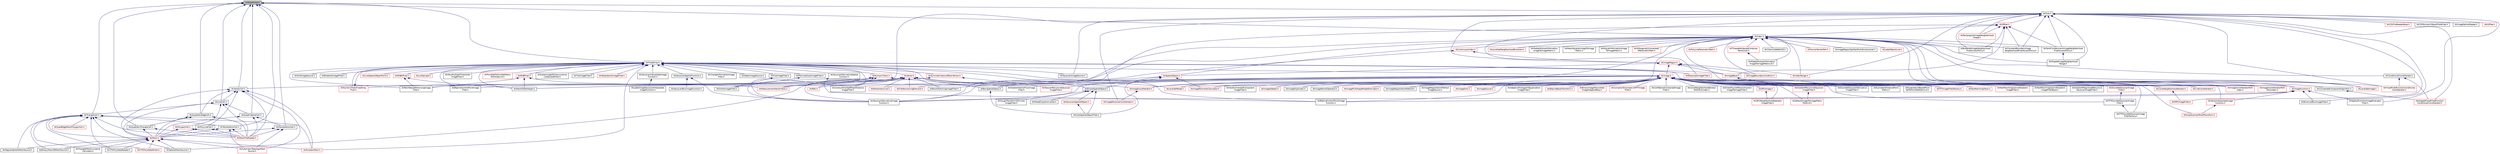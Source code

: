 digraph "itkMakeFilled.h"
{
 // LATEX_PDF_SIZE
  edge [fontname="Helvetica",fontsize="10",labelfontname="Helvetica",labelfontsize="10"];
  node [fontname="Helvetica",fontsize="10",shape=record];
  Node1 [label="itkMakeFilled.h",height=0.2,width=0.4,color="black", fillcolor="grey75", style="filled", fontcolor="black",tooltip=" "];
  Node1 -> Node2 [dir="back",color="midnightblue",fontsize="10",style="solid",fontname="Helvetica"];
  Node2 [label="itkFixedArray.h",height=0.2,width=0.4,color="black", fillcolor="white", style="filled",URL="$itkFixedArray_8h.html",tooltip=" "];
  Node2 -> Node3 [dir="back",color="midnightblue",fontsize="10",style="solid",fontname="Helvetica"];
  Node3 [label="itkBSplineControlPointImage\lFilter.h",height=0.2,width=0.4,color="black", fillcolor="white", style="filled",URL="$itkBSplineControlPointImageFilter_8h.html",tooltip=" "];
  Node2 -> Node4 [dir="back",color="midnightblue",fontsize="10",style="solid",fontname="Helvetica"];
  Node4 [label="itkBSplineControlPointImage\lFunction.h",height=0.2,width=0.4,color="black", fillcolor="white", style="filled",URL="$itkBSplineControlPointImageFunction_8h.html",tooltip=" "];
  Node2 -> Node5 [dir="back",color="midnightblue",fontsize="10",style="solid",fontname="Helvetica"];
  Node5 [label="itkBilateralImageFilter.h",height=0.2,width=0.4,color="black", fillcolor="white", style="filled",URL="$itkBilateralImageFilter_8h.html",tooltip=" "];
  Node2 -> Node6 [dir="back",color="midnightblue",fontsize="10",style="solid",fontname="Helvetica"];
  Node6 [label="itkBoxSpatialObject.h",height=0.2,width=0.4,color="black", fillcolor="white", style="filled",URL="$itkBoxSpatialObject_8h.html",tooltip=" "];
  Node6 -> Node7 [dir="back",color="midnightblue",fontsize="10",style="solid",fontname="Helvetica"];
  Node7 [label="itkCastSpatialObjectFilter.h",height=0.2,width=0.4,color="black", fillcolor="white", style="filled",URL="$itkCastSpatialObjectFilter_8h.html",tooltip=" "];
  Node2 -> Node8 [dir="back",color="midnightblue",fontsize="10",style="solid",fontname="Helvetica"];
  Node8 [label="itkChangeInformationImage\lFilter.h",height=0.2,width=0.4,color="black", fillcolor="white", style="filled",URL="$itkChangeInformationImageFilter_8h.html",tooltip=" "];
  Node2 -> Node9 [dir="back",color="midnightblue",fontsize="10",style="solid",fontname="Helvetica"];
  Node9 [label="itkEllipseSpatialObject.h",height=0.2,width=0.4,color="black", fillcolor="white", style="filled",URL="$itkEllipseSpatialObject_8h.html",tooltip=" "];
  Node9 -> Node7 [dir="back",color="midnightblue",fontsize="10",style="solid",fontname="Helvetica"];
  Node9 -> Node10 [dir="back",color="midnightblue",fontsize="10",style="solid",fontname="Helvetica"];
  Node10 [label="itkGaussianSpatialObject.h",height=0.2,width=0.4,color="red", fillcolor="white", style="filled",URL="$itkGaussianSpatialObject_8h.html",tooltip=" "];
  Node10 -> Node7 [dir="back",color="midnightblue",fontsize="10",style="solid",fontname="Helvetica"];
  Node9 -> Node12 [dir="back",color="midnightblue",fontsize="10",style="solid",fontname="Helvetica"];
  Node12 [label="itkHoughTransform2DCircles\lImageFilter.h",height=0.2,width=0.4,color="black", fillcolor="white", style="filled",URL="$itkHoughTransform2DCirclesImageFilter_8h.html",tooltip=" "];
  Node9 -> Node13 [dir="back",color="midnightblue",fontsize="10",style="solid",fontname="Helvetica"];
  Node13 [label="itkMetaEllipseConverter.h",height=0.2,width=0.4,color="black", fillcolor="white", style="filled",URL="$itkMetaEllipseConverter_8h.html",tooltip=" "];
  Node2 -> Node14 [dir="back",color="midnightblue",fontsize="10",style="solid",fontname="Helvetica"];
  Node14 [label="itkFlipImageFilter.h",height=0.2,width=0.4,color="black", fillcolor="white", style="filled",URL="$itkFlipImageFilter_8h.html",tooltip=" "];
  Node14 -> Node15 [dir="back",color="midnightblue",fontsize="10",style="solid",fontname="Helvetica"];
  Node15 [label="itkOrientImageFilter.h",height=0.2,width=0.4,color="black", fillcolor="white", style="filled",URL="$itkOrientImageFilter_8h.html",tooltip=" "];
  Node2 -> Node16 [dir="back",color="midnightblue",fontsize="10",style="solid",fontname="Helvetica"];
  Node16 [label="itkGaborImageSource.h",height=0.2,width=0.4,color="black", fillcolor="white", style="filled",URL="$itkGaborImageSource_8h.html",tooltip=" "];
  Node2 -> Node17 [dir="back",color="midnightblue",fontsize="10",style="solid",fontname="Helvetica"];
  Node17 [label="itkGaussianDerivativeImage\lFunction.h",height=0.2,width=0.4,color="black", fillcolor="white", style="filled",URL="$itkGaussianDerivativeImageFunction_8h.html",tooltip=" "];
  Node2 -> Node18 [dir="back",color="midnightblue",fontsize="10",style="solid",fontname="Helvetica"];
  Node18 [label="itkGaussianDerivativeSpatial\lFunction.h",height=0.2,width=0.4,color="black", fillcolor="white", style="filled",URL="$itkGaussianDerivativeSpatialFunction_8h.html",tooltip=" "];
  Node18 -> Node17 [dir="back",color="midnightblue",fontsize="10",style="solid",fontname="Helvetica"];
  Node2 -> Node19 [dir="back",color="midnightblue",fontsize="10",style="solid",fontname="Helvetica"];
  Node19 [label="itkGaussianImageSource.h",height=0.2,width=0.4,color="black", fillcolor="white", style="filled",URL="$itkGaussianImageSource_8h.html",tooltip=" "];
  Node2 -> Node20 [dir="back",color="midnightblue",fontsize="10",style="solid",fontname="Helvetica"];
  Node20 [label="itkGaussianInterpolateImage\lFunction.h",height=0.2,width=0.4,color="black", fillcolor="white", style="filled",URL="$itkGaussianInterpolateImageFunction_8h.html",tooltip=" "];
  Node20 -> Node21 [dir="back",color="midnightblue",fontsize="10",style="solid",fontname="Helvetica"];
  Node21 [label="itkLabelImageGaussianInterpolate\lImageFunction.h",height=0.2,width=0.4,color="black", fillcolor="white", style="filled",URL="$itkLabelImageGaussianInterpolateImageFunction_8h.html",tooltip=" "];
  Node2 -> Node22 [dir="back",color="midnightblue",fontsize="10",style="solid",fontname="Helvetica"];
  Node22 [label="itkGaussianSpatialFunction.h",height=0.2,width=0.4,color="black", fillcolor="white", style="filled",URL="$itkGaussianSpatialFunction_8h.html",tooltip=" "];
  Node22 -> Node23 [dir="back",color="midnightblue",fontsize="10",style="solid",fontname="Helvetica"];
  Node23 [label="itkGaussianBlurImageFunction.h",height=0.2,width=0.4,color="black", fillcolor="white", style="filled",URL="$itkGaussianBlurImageFunction_8h.html",tooltip=" "];
  Node22 -> Node17 [dir="back",color="midnightblue",fontsize="10",style="solid",fontname="Helvetica"];
  Node2 -> Node24 [dir="back",color="midnightblue",fontsize="10",style="solid",fontname="Helvetica"];
  Node24 [label="itkGridImageSource.h",height=0.2,width=0.4,color="black", fillcolor="white", style="filled",URL="$itkGridImageSource_8h.html",tooltip=" "];
  Node2 -> Node25 [dir="back",color="midnightblue",fontsize="10",style="solid",fontname="Helvetica"];
  Node25 [label="itkImage.h",height=0.2,width=0.4,color="red", fillcolor="white", style="filled",URL="$itkImage_8h.html",tooltip=" "];
  Node25 -> Node26 [dir="back",color="midnightblue",fontsize="10",style="solid",fontname="Helvetica"];
  Node26 [label="itkAdaptiveHistogramEqualization\lImageFilter.h",height=0.2,width=0.4,color="black", fillcolor="white", style="filled",URL="$itkAdaptiveHistogramEqualizationImageFilter_8h.html",tooltip=" "];
  Node25 -> Node27 [dir="back",color="midnightblue",fontsize="10",style="solid",fontname="Helvetica"];
  Node27 [label="itkBSplineBaseTransform.h",height=0.2,width=0.4,color="red", fillcolor="white", style="filled",URL="$itkBSplineBaseTransform_8h.html",tooltip=" "];
  Node25 -> Node4 [dir="back",color="midnightblue",fontsize="10",style="solid",fontname="Helvetica"];
  Node25 -> Node50 [dir="back",color="midnightblue",fontsize="10",style="solid",fontname="Helvetica"];
  Node50 [label="itkBinaryImageToLevelSet\lImageAdaptorBase.h",height=0.2,width=0.4,color="red", fillcolor="white", style="filled",URL="$itkBinaryImageToLevelSetImageAdaptorBase_8h.html",tooltip=" "];
  Node25 -> Node52 [dir="back",color="midnightblue",fontsize="10",style="solid",fontname="Helvetica"];
  Node52 [label="itkBlockMatchingImageFilter.h",height=0.2,width=0.4,color="black", fillcolor="white", style="filled",URL="$itkBlockMatchingImageFilter_8h.html",tooltip=" "];
  Node25 -> Node53 [dir="back",color="midnightblue",fontsize="10",style="solid",fontname="Helvetica"];
  Node53 [label="itkComplexToComplex1DFFTImage\lFilter.h",height=0.2,width=0.4,color="red", fillcolor="white", style="filled",URL="$itkComplexToComplex1DFFTImageFilter_8h.html",tooltip=" "];
  Node25 -> Node56 [dir="back",color="midnightblue",fontsize="10",style="solid",fontname="Helvetica"];
  Node56 [label="itkConfidenceConnectedImage\lFilter.h",height=0.2,width=0.4,color="black", fillcolor="white", style="filled",URL="$itkConfidenceConnectedImageFilter_8h.html",tooltip=" "];
  Node25 -> Node57 [dir="back",color="midnightblue",fontsize="10",style="solid",fontname="Helvetica"];
  Node57 [label="itkConnectedComponentAlgorithm.h",height=0.2,width=0.4,color="black", fillcolor="white", style="filled",URL="$itkConnectedComponentAlgorithm_8h.html",tooltip=" "];
  Node57 -> Node58 [dir="back",color="midnightblue",fontsize="10",style="solid",fontname="Helvetica"];
  Node58 [label="itkShapedFloodFilledFunction\lConditionalConstIterator.h",height=0.2,width=0.4,color="red", fillcolor="white", style="filled",URL="$itkShapedFloodFilledFunctionConditionalConstIterator_8h.html",tooltip=" "];
  Node25 -> Node61 [dir="back",color="midnightblue",fontsize="10",style="solid",fontname="Helvetica"];
  Node61 [label="itkConstNeighborhoodIterator.h",height=0.2,width=0.4,color="red", fillcolor="white", style="filled",URL="$itkConstNeighborhoodIterator_8h.html",tooltip=" "];
  Node61 -> Node172 [dir="back",color="midnightblue",fontsize="10",style="solid",fontname="Helvetica"];
  Node172 [label="itkMRFImageFilter.h",height=0.2,width=0.4,color="red", fillcolor="white", style="filled",URL="$itkMRFImageFilter_8h.html",tooltip=" "];
  Node25 -> Node239 [dir="back",color="midnightblue",fontsize="10",style="solid",fontname="Helvetica"];
  Node239 [label="itkConstNeighborhoodIterator\lWithOnlyIndex.h",height=0.2,width=0.4,color="black", fillcolor="white", style="filled",URL="$itkConstNeighborhoodIteratorWithOnlyIndex_8h.html",tooltip=" "];
  Node25 -> Node240 [dir="back",color="midnightblue",fontsize="10",style="solid",fontname="Helvetica"];
  Node240 [label="itkContourDirectedMeanDistance\lImageFilter.h",height=0.2,width=0.4,color="black", fillcolor="white", style="filled",URL="$itkContourDirectedMeanDistanceImageFilter_8h.html",tooltip=" "];
  Node25 -> Node241 [dir="back",color="midnightblue",fontsize="10",style="solid",fontname="Helvetica"];
  Node241 [label="itkDefaultImageToImageMetric\lTraitsv4.h",height=0.2,width=0.4,color="red", fillcolor="white", style="filled",URL="$itkDefaultImageToImageMetricTraitsv4_8h.html",tooltip=" "];
  Node25 -> Node253 [dir="back",color="midnightblue",fontsize="10",style="solid",fontname="Helvetica"];
  Node253 [label="itkDirectFourierReconstruction\lImageToImageFilter.h",height=0.2,width=0.4,color="black", fillcolor="white", style="filled",URL="$itkDirectFourierReconstructionImageToImageFilter_8h.html",tooltip=" "];
  Node25 -> Node254 [dir="back",color="midnightblue",fontsize="10",style="solid",fontname="Helvetica"];
  Node254 [label="itkDiscreteGaussianDerivative\lImageFilter.h",height=0.2,width=0.4,color="black", fillcolor="white", style="filled",URL="$itkDiscreteGaussianDerivativeImageFilter_8h.html",tooltip=" "];
  Node25 -> Node255 [dir="back",color="midnightblue",fontsize="10",style="solid",fontname="Helvetica"];
  Node255 [label="itkDiscreteGaussianImage\lFilter.h",height=0.2,width=0.4,color="red", fillcolor="white", style="filled",URL="$itkDiscreteGaussianImageFilter_8h.html",tooltip=" "];
  Node255 -> Node256 [dir="back",color="midnightblue",fontsize="10",style="solid",fontname="Helvetica"];
  Node256 [label="itkFFTDiscreteGaussianImage\lFilter.h",height=0.2,width=0.4,color="black", fillcolor="white", style="filled",URL="$itkFFTDiscreteGaussianImageFilter_8h.html",tooltip=" "];
  Node256 -> Node257 [dir="back",color="midnightblue",fontsize="10",style="solid",fontname="Helvetica"];
  Node257 [label="itkFFTDiscreteGaussianImage\lFilterFactory.h",height=0.2,width=0.4,color="black", fillcolor="white", style="filled",URL="$itkFFTDiscreteGaussianImageFilterFactory_8h.html",tooltip=" "];
  Node25 -> Node259 [dir="back",color="midnightblue",fontsize="10",style="solid",fontname="Helvetica"];
  Node259 [label="itkDisplacementFieldTransform.h",height=0.2,width=0.4,color="red", fillcolor="white", style="filled",URL="$itkDisplacementFieldTransform_8h.html",tooltip=" "];
  Node25 -> Node277 [dir="back",color="midnightblue",fontsize="10",style="solid",fontname="Helvetica"];
  Node277 [label="itkEuclideanDistancePoint\lMetric.h",height=0.2,width=0.4,color="black", fillcolor="white", style="filled",URL="$itkEuclideanDistancePointMetric_8h.html",tooltip=" "];
  Node25 -> Node270 [dir="back",color="midnightblue",fontsize="10",style="solid",fontname="Helvetica"];
  Node270 [label="itkExpectationBasedPoint\lSetToPointSetMetricv4.h",height=0.2,width=0.4,color="black", fillcolor="white", style="filled",URL="$itkExpectationBasedPointSetToPointSetMetricv4_8h.html",tooltip=" "];
  Node25 -> Node256 [dir="back",color="midnightblue",fontsize="10",style="solid",fontname="Helvetica"];
  Node25 -> Node257 [dir="back",color="midnightblue",fontsize="10",style="solid",fontname="Helvetica"];
  Node25 -> Node278 [dir="back",color="midnightblue",fontsize="10",style="solid",fontname="Helvetica"];
  Node278 [label="itkFFTImageFilterFactory.h",height=0.2,width=0.4,color="red", fillcolor="white", style="filled",URL="$itkFFTImageFilterFactory_8h.html",tooltip=" "];
  Node25 -> Node293 [dir="back",color="midnightblue",fontsize="10",style="solid",fontname="Helvetica"];
  Node293 [label="itkFastMarchingTraits.h",height=0.2,width=0.4,color="red", fillcolor="white", style="filled",URL="$itkFastMarchingTraits_8h.html",tooltip=" "];
  Node25 -> Node301 [dir="back",color="midnightblue",fontsize="10",style="solid",fontname="Helvetica"];
  Node301 [label="itkFastMarchingUpwindGradient\lImageFilter.h",height=0.2,width=0.4,color="red", fillcolor="white", style="filled",URL="$itkFastMarchingUpwindGradientImageFilter_8h.html",tooltip=" "];
  Node25 -> Node214 [dir="back",color="midnightblue",fontsize="10",style="solid",fontname="Helvetica"];
  Node214 [label="itkFastMarchingUpwindGradient\lImageFilterBase.h",height=0.2,width=0.4,color="black", fillcolor="white", style="filled",URL="$itkFastMarchingUpwindGradientImageFilterBase_8h.html",tooltip=" "];
  Node25 -> Node303 [dir="back",color="midnightblue",fontsize="10",style="solid",fontname="Helvetica"];
  Node303 [label="itkFlatStructuringElement.h",height=0.2,width=0.4,color="red", fillcolor="white", style="filled",URL="$itkFlatStructuringElement_8h.html",tooltip=" "];
  Node25 -> Node307 [dir="back",color="midnightblue",fontsize="10",style="solid",fontname="Helvetica"];
  Node307 [label="itkFloodFilledFunctionConditional\lConstIterator.h",height=0.2,width=0.4,color="red", fillcolor="white", style="filled",URL="$itkFloodFilledFunctionConditionalConstIterator_8h.html",tooltip=" "];
  Node25 -> Node312 [dir="back",color="midnightblue",fontsize="10",style="solid",fontname="Helvetica"];
  Node312 [label="itkGPUImage.h",height=0.2,width=0.4,color="red", fillcolor="white", style="filled",URL="$itkGPUImage_8h.html",tooltip=" "];
  Node312 -> Node322 [dir="back",color="midnightblue",fontsize="10",style="solid",fontname="Helvetica"];
  Node322 [label="itkGPUNeighborhoodOperator\lImageFilter.h",height=0.2,width=0.4,color="red", fillcolor="white", style="filled",URL="$itkGPUNeighborhoodOperatorImageFilter_8h.html",tooltip=" "];
  Node25 -> Node322 [dir="back",color="midnightblue",fontsize="10",style="solid",fontname="Helvetica"];
  Node25 -> Node17 [dir="back",color="midnightblue",fontsize="10",style="solid",fontname="Helvetica"];
  Node25 -> Node324 [dir="back",color="midnightblue",fontsize="10",style="solid",fontname="Helvetica"];
  Node324 [label="itkGradientMagnitudeRecursive\lGaussianImageFilter.h",height=0.2,width=0.4,color="black", fillcolor="white", style="filled",URL="$itkGradientMagnitudeRecursiveGaussianImageFilter_8h.html",tooltip=" "];
  Node25 -> Node325 [dir="back",color="midnightblue",fontsize="10",style="solid",fontname="Helvetica"];
  Node325 [label="itkGradientRecursiveGaussian\lImageFilter.h",height=0.2,width=0.4,color="red", fillcolor="white", style="filled",URL="$itkGradientRecursiveGaussianImageFilter_8h.html",tooltip=" "];
  Node325 -> Node241 [dir="back",color="midnightblue",fontsize="10",style="solid",fontname="Helvetica"];
  Node25 -> Node335 [dir="back",color="midnightblue",fontsize="10",style="solid",fontname="Helvetica"];
  Node335 [label="itkGradientVectorFlowImage\lFilter.h",height=0.2,width=0.4,color="black", fillcolor="white", style="filled",URL="$itkGradientVectorFlowImageFilter_8h.html",tooltip=" "];
  Node25 -> Node336 [dir="back",color="midnightblue",fontsize="10",style="solid",fontname="Helvetica"];
  Node336 [label="itkHardConnectedComponent\lImageFilter.h",height=0.2,width=0.4,color="black", fillcolor="white", style="filled",URL="$itkHardConnectedComponentImageFilter_8h.html",tooltip=" "];
  Node25 -> Node337 [dir="back",color="midnightblue",fontsize="10",style="solid",fontname="Helvetica"];
  Node337 [label="itkHessianRecursiveGaussian\lImageFilter.h",height=0.2,width=0.4,color="red", fillcolor="white", style="filled",URL="$itkHessianRecursiveGaussianImageFilter_8h.html",tooltip=" "];
  Node25 -> Node339 [dir="back",color="midnightblue",fontsize="10",style="solid",fontname="Helvetica"];
  Node339 [label="itkImageAdaptor.h",height=0.2,width=0.4,color="red", fillcolor="white", style="filled",URL="$itkImageAdaptor_8h.html",tooltip=" "];
  Node25 -> Node366 [dir="back",color="midnightblue",fontsize="10",style="solid",fontname="Helvetica"];
  Node366 [label="itkImageConstIterator.h",height=0.2,width=0.4,color="red", fillcolor="white", style="filled",URL="$itkImageConstIterator_8h.html",tooltip=" "];
  Node366 -> Node417 [dir="back",color="midnightblue",fontsize="10",style="solid",fontname="Helvetica"];
  Node417 [label="itkImageReverseConstIterator.h",height=0.2,width=0.4,color="red", fillcolor="white", style="filled",URL="$itkImageReverseConstIterator_8h.html",tooltip=" "];
  Node25 -> Node418 [dir="back",color="midnightblue",fontsize="10",style="solid",fontname="Helvetica"];
  Node418 [label="itkImageConstIteratorWith\lIndex.h",height=0.2,width=0.4,color="red", fillcolor="white", style="filled",URL="$itkImageConstIteratorWithIndex_8h.html",tooltip=" "];
  Node25 -> Node563 [dir="back",color="midnightblue",fontsize="10",style="solid",fontname="Helvetica"];
  Node563 [label="itkImageConstIteratorWith\lOnlyIndex.h",height=0.2,width=0.4,color="red", fillcolor="white", style="filled",URL="$itkImageConstIteratorWithOnlyIndex_8h.html",tooltip=" "];
  Node25 -> Node566 [dir="back",color="midnightblue",fontsize="10",style="solid",fontname="Helvetica"];
  Node566 [label="itkImageDuplicator.h",height=0.2,width=0.4,color="black", fillcolor="white", style="filled",URL="$itkImageDuplicator_8h.html",tooltip=" "];
  Node25 -> Node567 [dir="back",color="midnightblue",fontsize="10",style="solid",fontname="Helvetica"];
  Node567 [label="itkImageKernelOperator.h",height=0.2,width=0.4,color="black", fillcolor="white", style="filled",URL="$itkImageKernelOperator_8h.html",tooltip=" "];
  Node25 -> Node568 [dir="back",color="midnightblue",fontsize="10",style="solid",fontname="Helvetica"];
  Node568 [label="itkImageMomentsCalculator.h",height=0.2,width=0.4,color="red", fillcolor="white", style="filled",URL="$itkImageMomentsCalculator_8h.html",tooltip=" "];
  Node25 -> Node387 [dir="back",color="midnightblue",fontsize="10",style="solid",fontname="Helvetica"];
  Node387 [label="itkImagePCAShapeModelEstimator.h",height=0.2,width=0.4,color="red", fillcolor="white", style="filled",URL="$itkImagePCAShapeModelEstimator_8h.html",tooltip=" "];
  Node25 -> Node40 [dir="back",color="midnightblue",fontsize="10",style="solid",fontname="Helvetica"];
  Node40 [label="itkImageRegistrationMethod.h",height=0.2,width=0.4,color="black", fillcolor="white", style="filled",URL="$itkImageRegistrationMethod_8h.html",tooltip=" "];
  Node25 -> Node444 [dir="back",color="midnightblue",fontsize="10",style="solid",fontname="Helvetica"];
  Node444 [label="itkImageRegistrationMethod\lImageSource.h",height=0.2,width=0.4,color="black", fillcolor="white", style="filled",URL="$itkImageRegistrationMethodImageSource_8h.html",tooltip=" "];
  Node25 -> Node571 [dir="back",color="midnightblue",fontsize="10",style="solid",fontname="Helvetica"];
  Node571 [label="itkImageSink.h",height=0.2,width=0.4,color="red", fillcolor="white", style="filled",URL="$itkImageSink_8h.html",tooltip=" "];
  Node25 -> Node592 [dir="back",color="midnightblue",fontsize="10",style="solid",fontname="Helvetica"];
  Node592 [label="itkImageSource.h",height=0.2,width=0.4,color="red", fillcolor="white", style="filled",URL="$itkImageSource_8h.html",tooltip=" "];
  Node25 -> Node847 [dir="back",color="midnightblue",fontsize="10",style="solid",fontname="Helvetica"];
  Node847 [label="itkLevelSetNode.h",height=0.2,width=0.4,color="red", fillcolor="white", style="filled",URL="$itkLevelSetNode_8h.html",tooltip=" "];
  Node25 -> Node853 [dir="back",color="midnightblue",fontsize="10",style="solid",fontname="Helvetica"];
  Node853 [label="itkLineConstIterator.h",height=0.2,width=0.4,color="red", fillcolor="white", style="filled",URL="$itkLineConstIterator_8h.html",tooltip=" "];
  Node2 -> Node880 [dir="back",color="midnightblue",fontsize="10",style="solid",fontname="Helvetica"];
  Node880 [label="itkImageBase.h",height=0.2,width=0.4,color="red", fillcolor="white", style="filled",URL="$itkImageBase_8h.html",tooltip=" "];
  Node880 -> Node884 [dir="back",color="midnightblue",fontsize="10",style="solid",fontname="Helvetica"];
  Node884 [label="itkImageFunction.h",height=0.2,width=0.4,color="red", fillcolor="white", style="filled",URL="$itkImageFunction_8h.html",tooltip=" "];
  Node884 -> Node4 [dir="back",color="midnightblue",fontsize="10",style="solid",fontname="Helvetica"];
  Node884 -> Node380 [dir="back",color="midnightblue",fontsize="10",style="solid",fontname="Helvetica"];
  Node380 [label="itkBinomialBlurImageFilter.h",height=0.2,width=0.4,color="black", fillcolor="white", style="filled",URL="$itkBinomialBlurImageFilter_8h.html",tooltip=" "];
  Node884 -> Node17 [dir="back",color="midnightblue",fontsize="10",style="solid",fontname="Helvetica"];
  Node884 -> Node411 [dir="back",color="midnightblue",fontsize="10",style="solid",fontname="Helvetica"];
  Node411 [label="itkSpatialFunctionImageEvaluator\lFilter.h",height=0.2,width=0.4,color="black", fillcolor="white", style="filled",URL="$itkSpatialFunctionImageEvaluatorFilter_8h.html",tooltip=" "];
  Node884 -> Node906 [dir="back",color="midnightblue",fontsize="10",style="solid",fontname="Helvetica"];
  Node906 [label="itkVectorInterpolateImage\lFunction.h",height=0.2,width=0.4,color="red", fillcolor="white", style="filled",URL="$itkVectorInterpolateImageFunction_8h.html",tooltip=" "];
  Node906 -> Node259 [dir="back",color="midnightblue",fontsize="10",style="solid",fontname="Helvetica"];
  Node880 -> Node919 [dir="back",color="midnightblue",fontsize="10",style="solid",fontname="Helvetica"];
  Node919 [label="itkLevelSetImage.h",height=0.2,width=0.4,color="red", fillcolor="white", style="filled",URL="$itkLevelSetImage_8h.html",tooltip=" "];
  Node2 -> Node935 [dir="back",color="midnightblue",fontsize="10",style="solid",fontname="Helvetica"];
  Node935 [label="itkLineSpatialObjectPoint.h",height=0.2,width=0.4,color="red", fillcolor="white", style="filled",URL="$itkLineSpatialObjectPoint_8h.html",tooltip=" "];
  Node2 -> Node938 [dir="back",color="midnightblue",fontsize="10",style="solid",fontname="Helvetica"];
  Node938 [label="itkListSample.h",height=0.2,width=0.4,color="red", fillcolor="white", style="filled",URL="$itkListSample_8h.html",tooltip=" "];
  Node2 -> Node945 [dir="back",color="midnightblue",fontsize="10",style="solid",fontname="Helvetica"];
  Node945 [label="itkMeshIOTestHelper.h",height=0.2,width=0.4,color="black", fillcolor="white", style="filled",URL="$itkMeshIOTestHelper_8h.html",tooltip=" "];
  Node2 -> Node946 [dir="back",color="midnightblue",fontsize="10",style="solid",fontname="Helvetica"];
  Node946 [label="itkNumericTraits.h",height=0.2,width=0.4,color="red", fillcolor="white", style="filled",URL="$itkNumericTraits_8h.html",tooltip=" "];
  Node946 -> Node240 [dir="back",color="midnightblue",fontsize="10",style="solid",fontname="Helvetica"];
  Node946 -> Node366 [dir="back",color="midnightblue",fontsize="10",style="solid",fontname="Helvetica"];
  Node946 -> Node1194 [dir="back",color="midnightblue",fontsize="10",style="solid",fontname="Helvetica"];
  Node1194 [label="itkMeasurementVectorTraits.h",height=0.2,width=0.4,color="red", fillcolor="white", style="filled",URL="$itkMeasurementVectorTraits_8h.html",tooltip=" "];
  Node946 -> Node1439 [dir="back",color="midnightblue",fontsize="10",style="solid",fontname="Helvetica"];
  Node1439 [label="itkNumericTraitsFixedArray\lPixel.h",height=0.2,width=0.4,color="red", fillcolor="white", style="filled",URL="$itkNumericTraitsFixedArrayPixel_8h.html",tooltip=" "];
  Node1439 -> Node2 [dir="back",color="midnightblue",fontsize="10",style="solid",fontname="Helvetica"];
  Node946 -> Node1290 [dir="back",color="midnightblue",fontsize="10",style="solid",fontname="Helvetica"];
  Node1290 [label="itkPath.h",height=0.2,width=0.4,color="red", fillcolor="white", style="filled",URL="$itkPath_8h.html",tooltip=" "];
  Node946 -> Node1504 [dir="back",color="midnightblue",fontsize="10",style="solid",fontname="Helvetica"];
  Node1504 [label="itkVertexCell.h",height=0.2,width=0.4,color="black", fillcolor="white", style="filled",URL="$itkVertexCell_8h.html",tooltip=" "];
  Node1504 -> Node1316 [dir="back",color="midnightblue",fontsize="10",style="solid",fontname="Helvetica"];
  Node1316 [label="itkAutomaticTopologyMesh\lSource.h",height=0.2,width=0.4,color="red", fillcolor="white", style="filled",URL="$itkAutomaticTopologyMeshSource_8h.html",tooltip=" "];
  Node1504 -> Node1505 [dir="back",color="midnightblue",fontsize="10",style="solid",fontname="Helvetica"];
  Node1505 [label="itkLineCell.h",height=0.2,width=0.4,color="black", fillcolor="white", style="filled",URL="$itkLineCell_8h.html",tooltip=" "];
  Node1505 -> Node1315 [dir="back",color="midnightblue",fontsize="10",style="solid",fontname="Helvetica"];
  Node1315 [label="itkMesh.h",height=0.2,width=0.4,color="red", fillcolor="white", style="filled",URL="$itkMesh_8h.html",tooltip=" "];
  Node1315 -> Node1316 [dir="back",color="midnightblue",fontsize="10",style="solid",fontname="Helvetica"];
  Node1315 -> Node369 [dir="back",color="midnightblue",fontsize="10",style="solid",fontname="Helvetica"];
  Node369 [label="itkBinaryMask3DMeshSource.h",height=0.2,width=0.4,color="black", fillcolor="white", style="filled",URL="$itkBinaryMask3DMeshSource_8h.html",tooltip=" "];
  Node1315 -> Node1322 [dir="back",color="midnightblue",fontsize="10",style="solid",fontname="Helvetica"];
  Node1322 [label="itkRegularSphereMeshSource.h",height=0.2,width=0.4,color="black", fillcolor="white", style="filled",URL="$itkRegularSphereMeshSource_8h.html",tooltip=" "];
  Node1315 -> Node1323 [dir="back",color="midnightblue",fontsize="10",style="solid",fontname="Helvetica"];
  Node1323 [label="itkSimplexMesh.h",height=0.2,width=0.4,color="red", fillcolor="white", style="filled",URL="$itkSimplexMesh_8h.html",tooltip=" "];
  Node1315 -> Node1327 [dir="back",color="midnightblue",fontsize="10",style="solid",fontname="Helvetica"];
  Node1327 [label="itkSphereMeshSource.h",height=0.2,width=0.4,color="black", fillcolor="white", style="filled",URL="$itkSphereMeshSource_8h.html",tooltip=" "];
  Node1315 -> Node1328 [dir="back",color="midnightblue",fontsize="10",style="solid",fontname="Helvetica"];
  Node1328 [label="itkTriangleMeshCurvature\lCalculator.h",height=0.2,width=0.4,color="black", fillcolor="white", style="filled",URL="$itkTriangleMeshCurvatureCalculator_8h.html",tooltip=" "];
  Node1315 -> Node1329 [dir="back",color="midnightblue",fontsize="10",style="solid",fontname="Helvetica"];
  Node1329 [label="itkVTKPolyDataReader.h",height=0.2,width=0.4,color="black", fillcolor="white", style="filled",URL="$itkVTKPolyDataReader_8h.html",tooltip=" "];
  Node1315 -> Node1330 [dir="back",color="midnightblue",fontsize="10",style="solid",fontname="Helvetica"];
  Node1330 [label="itkVTKPolyDataWriter.h",height=0.2,width=0.4,color="red", fillcolor="white", style="filled",URL="$itkVTKPolyDataWriter_8h.html",tooltip=" "];
  Node1505 -> Node1156 [dir="back",color="midnightblue",fontsize="10",style="solid",fontname="Helvetica"];
  Node1156 [label="itkMeshFileReader.h",height=0.2,width=0.4,color="red", fillcolor="white", style="filled",URL="$itkMeshFileReader_8h.html",tooltip=" "];
  Node1505 -> Node1339 [dir="back",color="midnightblue",fontsize="10",style="solid",fontname="Helvetica"];
  Node1339 [label="itkPolygonCell.h",height=0.2,width=0.4,color="red", fillcolor="white", style="filled",URL="$itkPolygonCell_8h.html",tooltip=" "];
  Node1339 -> Node1315 [dir="back",color="midnightblue",fontsize="10",style="solid",fontname="Helvetica"];
  Node1339 -> Node1156 [dir="back",color="midnightblue",fontsize="10",style="solid",fontname="Helvetica"];
  Node1505 -> Node1506 [dir="back",color="midnightblue",fontsize="10",style="solid",fontname="Helvetica"];
  Node1506 [label="itkQuadrilateralCell.h",height=0.2,width=0.4,color="black", fillcolor="white", style="filled",URL="$itkQuadrilateralCell_8h.html",tooltip=" "];
  Node1506 -> Node1507 [dir="back",color="midnightblue",fontsize="10",style="solid",fontname="Helvetica"];
  Node1507 [label="itkHexahedronCell.h",height=0.2,width=0.4,color="black", fillcolor="white", style="filled",URL="$itkHexahedronCell_8h.html",tooltip=" "];
  Node1507 -> Node1316 [dir="back",color="midnightblue",fontsize="10",style="solid",fontname="Helvetica"];
  Node1507 -> Node1315 [dir="back",color="midnightblue",fontsize="10",style="solid",fontname="Helvetica"];
  Node1507 -> Node1156 [dir="back",color="midnightblue",fontsize="10",style="solid",fontname="Helvetica"];
  Node1506 -> Node1315 [dir="back",color="midnightblue",fontsize="10",style="solid",fontname="Helvetica"];
  Node1506 -> Node1156 [dir="back",color="midnightblue",fontsize="10",style="solid",fontname="Helvetica"];
  Node1505 -> Node1508 [dir="back",color="midnightblue",fontsize="10",style="solid",fontname="Helvetica"];
  Node1508 [label="itkTriangleCell.h",height=0.2,width=0.4,color="black", fillcolor="white", style="filled",URL="$itkTriangleCell_8h.html",tooltip=" "];
  Node1508 -> Node369 [dir="back",color="midnightblue",fontsize="10",style="solid",fontname="Helvetica"];
  Node1508 -> Node1315 [dir="back",color="midnightblue",fontsize="10",style="solid",fontname="Helvetica"];
  Node1508 -> Node1156 [dir="back",color="midnightblue",fontsize="10",style="solid",fontname="Helvetica"];
  Node1508 -> Node1509 [dir="back",color="midnightblue",fontsize="10",style="solid",fontname="Helvetica"];
  Node1509 [label="itkQuadEdgeMeshPolygonCell.h",height=0.2,width=0.4,color="red", fillcolor="white", style="filled",URL="$itkQuadEdgeMeshPolygonCell_8h.html",tooltip=" "];
  Node1508 -> Node1322 [dir="back",color="midnightblue",fontsize="10",style="solid",fontname="Helvetica"];
  Node1508 -> Node1323 [dir="back",color="midnightblue",fontsize="10",style="solid",fontname="Helvetica"];
  Node1508 -> Node1327 [dir="back",color="midnightblue",fontsize="10",style="solid",fontname="Helvetica"];
  Node1508 -> Node1511 [dir="back",color="midnightblue",fontsize="10",style="solid",fontname="Helvetica"];
  Node1511 [label="itkTetrahedronCell.h",height=0.2,width=0.4,color="black", fillcolor="white", style="filled",URL="$itkTetrahedronCell_8h.html",tooltip=" "];
  Node1511 -> Node1316 [dir="back",color="midnightblue",fontsize="10",style="solid",fontname="Helvetica"];
  Node1511 -> Node1315 [dir="back",color="midnightblue",fontsize="10",style="solid",fontname="Helvetica"];
  Node1511 -> Node1156 [dir="back",color="midnightblue",fontsize="10",style="solid",fontname="Helvetica"];
  Node1508 -> Node1328 [dir="back",color="midnightblue",fontsize="10",style="solid",fontname="Helvetica"];
  Node1508 -> Node1329 [dir="back",color="midnightblue",fontsize="10",style="solid",fontname="Helvetica"];
  Node1508 -> Node1330 [dir="back",color="midnightblue",fontsize="10",style="solid",fontname="Helvetica"];
  Node1504 -> Node1315 [dir="back",color="midnightblue",fontsize="10",style="solid",fontname="Helvetica"];
  Node1504 -> Node1156 [dir="back",color="midnightblue",fontsize="10",style="solid",fontname="Helvetica"];
  Node1504 -> Node1512 [dir="back",color="midnightblue",fontsize="10",style="solid",fontname="Helvetica"];
  Node1512 [label="itkPolyLineCell.h",height=0.2,width=0.4,color="black", fillcolor="white", style="filled",URL="$itkPolyLineCell_8h.html",tooltip=" "];
  Node1512 -> Node1315 [dir="back",color="midnightblue",fontsize="10",style="solid",fontname="Helvetica"];
  Node1512 -> Node1156 [dir="back",color="midnightblue",fontsize="10",style="solid",fontname="Helvetica"];
  Node1504 -> Node1513 [dir="back",color="midnightblue",fontsize="10",style="solid",fontname="Helvetica"];
  Node1513 [label="itkQuadraticEdgeCell.h",height=0.2,width=0.4,color="black", fillcolor="white", style="filled",URL="$itkQuadraticEdgeCell_8h.html",tooltip=" "];
  Node1513 -> Node1315 [dir="back",color="midnightblue",fontsize="10",style="solid",fontname="Helvetica"];
  Node1513 -> Node1156 [dir="back",color="midnightblue",fontsize="10",style="solid",fontname="Helvetica"];
  Node1513 -> Node1514 [dir="back",color="midnightblue",fontsize="10",style="solid",fontname="Helvetica"];
  Node1514 [label="itkQuadraticTriangleCell.h",height=0.2,width=0.4,color="black", fillcolor="white", style="filled",URL="$itkQuadraticTriangleCell_8h.html",tooltip=" "];
  Node1514 -> Node1315 [dir="back",color="midnightblue",fontsize="10",style="solid",fontname="Helvetica"];
  Node1514 -> Node1156 [dir="back",color="midnightblue",fontsize="10",style="solid",fontname="Helvetica"];
  Node1504 -> Node1323 [dir="back",color="midnightblue",fontsize="10",style="solid",fontname="Helvetica"];
  Node2 -> Node1439 [dir="back",color="midnightblue",fontsize="10",style="solid",fontname="Helvetica"];
  Node2 -> Node395 [dir="back",color="midnightblue",fontsize="10",style="solid",fontname="Helvetica"];
  Node395 [label="itkOtsuMultipleThresholds\lImageFilter.h",height=0.2,width=0.4,color="black", fillcolor="white", style="filled",URL="$itkOtsuMultipleThresholdsImageFilter_8h.html",tooltip=" "];
  Node2 -> Node167 [dir="back",color="midnightblue",fontsize="10",style="solid",fontname="Helvetica"];
  Node167 [label="itkPatchBasedDenoisingImage\lFilter.h",height=0.2,width=0.4,color="black", fillcolor="white", style="filled",URL="$itkPatchBasedDenoisingImageFilter_8h.html",tooltip=" "];
  Node2 -> Node781 [dir="back",color="midnightblue",fontsize="10",style="solid",fontname="Helvetica"];
  Node781 [label="itkPermuteAxesImageFilter.h",height=0.2,width=0.4,color="black", fillcolor="white", style="filled",URL="$itkPermuteAxesImageFilter_8h.html",tooltip=" "];
  Node781 -> Node15 [dir="back",color="midnightblue",fontsize="10",style="solid",fontname="Helvetica"];
  Node2 -> Node267 [dir="back",color="midnightblue",fontsize="10",style="solid",fontname="Helvetica"];
  Node267 [label="itkPointSetToPointSetMetric\lWithIndexv4.h",height=0.2,width=0.4,color="red", fillcolor="white", style="filled",URL="$itkPointSetToPointSetMetricWithIndexv4_8h.html",tooltip=" "];
  Node2 -> Node1382 [dir="back",color="midnightblue",fontsize="10",style="solid",fontname="Helvetica"];
  Node1382 [label="itkRGBAPixel.h",height=0.2,width=0.4,color="red", fillcolor="white", style="filled",URL="$itkRGBAPixel_8h.html",tooltip=" "];
  Node1382 -> Node945 [dir="back",color="midnightblue",fontsize="10",style="solid",fontname="Helvetica"];
  Node1382 -> Node167 [dir="back",color="midnightblue",fontsize="10",style="solid",fontname="Helvetica"];
  Node2 -> Node1385 [dir="back",color="midnightblue",fontsize="10",style="solid",fontname="Helvetica"];
  Node1385 [label="itkRGBPixel.h",height=0.2,width=0.4,color="red", fillcolor="white", style="filled",URL="$itkRGBPixel_8h.html",tooltip=" "];
  Node1385 -> Node1194 [dir="back",color="midnightblue",fontsize="10",style="solid",fontname="Helvetica"];
  Node1385 -> Node945 [dir="back",color="midnightblue",fontsize="10",style="solid",fontname="Helvetica"];
  Node1385 -> Node167 [dir="back",color="midnightblue",fontsize="10",style="solid",fontname="Helvetica"];
  Node2 -> Node410 [dir="back",color="midnightblue",fontsize="10",style="solid",fontname="Helvetica"];
  Node410 [label="itkResampleImageFilter.h",height=0.2,width=0.4,color="red", fillcolor="white", style="filled",URL="$itkResampleImageFilter_8h.html",tooltip=" "];
  Node2 -> Node203 [dir="back",color="midnightblue",fontsize="10",style="solid",fontname="Helvetica"];
  Node203 [label="itkScalarImageToCooccurrence\lListSampleFilter.h",height=0.2,width=0.4,color="black", fillcolor="white", style="filled",URL="$itkScalarImageToCooccurrenceListSampleFilter_8h.html",tooltip=" "];
  Node2 -> Node1323 [dir="back",color="midnightblue",fontsize="10",style="solid",fontname="Helvetica"];
  Node2 -> Node1247 [dir="back",color="midnightblue",fontsize="10",style="solid",fontname="Helvetica"];
  Node1247 [label="itkSymmetricSecondRankTensor.h",height=0.2,width=0.4,color="red", fillcolor="white", style="filled",URL="$itkSymmetricSecondRankTensor_8h.html",tooltip=" "];
  Node1247 -> Node337 [dir="back",color="midnightblue",fontsize="10",style="solid",fontname="Helvetica"];
  Node1247 -> Node945 [dir="back",color="midnightblue",fontsize="10",style="solid",fontname="Helvetica"];
  Node2 -> Node811 [dir="back",color="midnightblue",fontsize="10",style="solid",fontname="Helvetica"];
  Node811 [label="itkTileImageFilter.h",height=0.2,width=0.4,color="black", fillcolor="white", style="filled",URL="$itkTileImageFilter_8h.html",tooltip=" "];
  Node2 -> Node1515 [dir="back",color="midnightblue",fontsize="10",style="solid",fontname="Helvetica"];
  Node1515 [label="itkVector.h",height=0.2,width=0.4,color="red", fillcolor="white", style="filled",URL="$itkVector_8h.html",tooltip=" "];
  Node1515 -> Node3 [dir="back",color="midnightblue",fontsize="10",style="solid",fontname="Helvetica"];
  Node1515 -> Node4 [dir="back",color="midnightblue",fontsize="10",style="solid",fontname="Helvetica"];
  Node1515 -> Node52 [dir="back",color="midnightblue",fontsize="10",style="solid",fontname="Helvetica"];
  Node1515 -> Node1285 [dir="back",color="midnightblue",fontsize="10",style="solid",fontname="Helvetica"];
  Node1285 [label="itkBresenhamLine.h",height=0.2,width=0.4,color="red", fillcolor="white", style="filled",URL="$itkBresenhamLine_8h.html",tooltip=" "];
  Node1515 -> Node303 [dir="back",color="midnightblue",fontsize="10",style="solid",fontname="Helvetica"];
  Node1515 -> Node17 [dir="back",color="midnightblue",fontsize="10",style="solid",fontname="Helvetica"];
  Node1515 -> Node335 [dir="back",color="midnightblue",fontsize="10",style="solid",fontname="Helvetica"];
  Node1515 -> Node847 [dir="back",color="midnightblue",fontsize="10",style="solid",fontname="Helvetica"];
  Node1515 -> Node945 [dir="back",color="midnightblue",fontsize="10",style="solid",fontname="Helvetica"];
  Node1515 -> Node167 [dir="back",color="midnightblue",fontsize="10",style="solid",fontname="Helvetica"];
  Node1515 -> Node1327 [dir="back",color="midnightblue",fontsize="10",style="solid",fontname="Helvetica"];
  Node2 -> Node906 [dir="back",color="midnightblue",fontsize="10",style="solid",fontname="Helvetica"];
  Node2 -> Node824 [dir="back",color="midnightblue",fontsize="10",style="solid",fontname="Helvetica"];
  Node824 [label="itkWarpVectorImageFilter.h",height=0.2,width=0.4,color="red", fillcolor="white", style="filled",URL="$itkWarpVectorImageFilter_8h.html",tooltip=" "];
  Node1 -> Node1507 [dir="back",color="midnightblue",fontsize="10",style="solid",fontname="Helvetica"];
  Node1 -> Node1284 [dir="back",color="midnightblue",fontsize="10",style="solid",fontname="Helvetica"];
  Node1284 [label="itkIndex.h",height=0.2,width=0.4,color="black", fillcolor="white", style="filled",URL="$itkIndex_8h.html",tooltip=" "];
  Node1284 -> Node1285 [dir="back",color="midnightblue",fontsize="10",style="solid",fontname="Helvetica"];
  Node1284 -> Node1279 [dir="back",color="midnightblue",fontsize="10",style="solid",fontname="Helvetica"];
  Node1279 [label="itkBufferedImageNeighborhood\lPixelAccessPolicy.h",height=0.2,width=0.4,color="black", fillcolor="white", style="filled",URL="$itkBufferedImageNeighborhoodPixelAccessPolicy_8h.html",tooltip=" "];
  Node1284 -> Node1281 [dir="back",color="midnightblue",fontsize="10",style="solid",fontname="Helvetica"];
  Node1281 [label="itkChainCodePath2D.h",height=0.2,width=0.4,color="black", fillcolor="white", style="filled",URL="$itkChainCodePath2D_8h.html",tooltip=" "];
  Node1284 -> Node1286 [dir="back",color="midnightblue",fontsize="10",style="solid",fontname="Helvetica"];
  Node1286 [label="itkConditionalConstIterator.h",height=0.2,width=0.4,color="black", fillcolor="white", style="filled",URL="$itkConditionalConstIterator_8h.html",tooltip=" "];
  Node1286 -> Node307 [dir="back",color="midnightblue",fontsize="10",style="solid",fontname="Helvetica"];
  Node1286 -> Node58 [dir="back",color="midnightblue",fontsize="10",style="solid",fontname="Helvetica"];
  Node1284 -> Node1283 [dir="back",color="midnightblue",fontsize="10",style="solid",fontname="Helvetica"];
  Node1283 [label="itkConstantBoundaryImage\lNeighborhoodPixelAccessPolicy.h",height=0.2,width=0.4,color="black", fillcolor="white", style="filled",URL="$itkConstantBoundaryImageNeighborhoodPixelAccessPolicy_8h.html",tooltip=" "];
  Node1284 -> Node1287 [dir="back",color="midnightblue",fontsize="10",style="solid",fontname="Helvetica"];
  Node1287 [label="itkContinuousIndex.h",height=0.2,width=0.4,color="red", fillcolor="white", style="filled",URL="$itkContinuousIndex_8h.html",tooltip=" "];
  Node1287 -> Node17 [dir="back",color="midnightblue",fontsize="10",style="solid",fontname="Helvetica"];
  Node1287 -> Node1019 [dir="back",color="midnightblue",fontsize="10",style="solid",fontname="Helvetica"];
  Node1019 [label="itkImageRegion.h",height=0.2,width=0.4,color="red", fillcolor="white", style="filled",URL="$itkImageRegion_8h.html",tooltip=" "];
  Node1019 -> Node25 [dir="back",color="midnightblue",fontsize="10",style="solid",fontname="Helvetica"];
  Node1019 -> Node880 [dir="back",color="midnightblue",fontsize="10",style="solid",fontname="Helvetica"];
  Node1019 -> Node1020 [dir="back",color="midnightblue",fontsize="10",style="solid",fontname="Helvetica"];
  Node1020 [label="itkImageBoundaryCondition.h",height=0.2,width=0.4,color="red", fillcolor="white", style="filled",URL="$itkImageBoundaryCondition_8h.html",tooltip=" "];
  Node1019 -> Node1110 [dir="back",color="midnightblue",fontsize="10",style="solid",fontname="Helvetica"];
  Node1110 [label="itkIndexRange.h",height=0.2,width=0.4,color="red", fillcolor="white", style="filled",URL="$itkIndexRange_8h.html",tooltip=" "];
  Node1019 -> Node1115 [dir="back",color="midnightblue",fontsize="10",style="solid",fontname="Helvetica"];
  Node1115 [label="itkSpatialObject.h",height=0.2,width=0.4,color="red", fillcolor="white", style="filled",URL="$itkSpatialObject_8h.html",tooltip=" "];
  Node1115 -> Node6 [dir="back",color="midnightblue",fontsize="10",style="solid",fontname="Helvetica"];
  Node1115 -> Node7 [dir="back",color="midnightblue",fontsize="10",style="solid",fontname="Helvetica"];
  Node1115 -> Node9 [dir="back",color="midnightblue",fontsize="10",style="solid",fontname="Helvetica"];
  Node1115 -> Node568 [dir="back",color="midnightblue",fontsize="10",style="solid",fontname="Helvetica"];
  Node1284 -> Node926 [dir="back",color="midnightblue",fontsize="10",style="solid",fontname="Helvetica"];
  Node926 [label="itkFourierSeriesPath.h",height=0.2,width=0.4,color="red", fillcolor="white", style="filled",URL="$itkFourierSeriesPath_8h.html",tooltip=" "];
  Node1284 -> Node1020 [dir="back",color="midnightblue",fontsize="10",style="solid",fontname="Helvetica"];
  Node1284 -> Node366 [dir="back",color="midnightblue",fontsize="10",style="solid",fontname="Helvetica"];
  Node1284 -> Node418 [dir="back",color="midnightblue",fontsize="10",style="solid",fontname="Helvetica"];
  Node1284 -> Node563 [dir="back",color="midnightblue",fontsize="10",style="solid",fontname="Helvetica"];
  Node1284 -> Node884 [dir="back",color="midnightblue",fontsize="10",style="solid",fontname="Helvetica"];
  Node1284 -> Node1085 [dir="back",color="midnightblue",fontsize="10",style="solid",fontname="Helvetica"];
  Node1085 [label="itkImageRegionSplitterMultidimensional.h",height=0.2,width=0.4,color="black", fillcolor="white", style="filled",URL="$itkImageRegionSplitterMultidimensional_8h.html",tooltip=" "];
  Node1284 -> Node1110 [dir="back",color="midnightblue",fontsize="10",style="solid",fontname="Helvetica"];
  Node1284 -> Node1288 [dir="back",color="midnightblue",fontsize="10",style="solid",fontname="Helvetica"];
  Node1288 [label="itkLabelObjectLine.h",height=0.2,width=0.4,color="red", fillcolor="white", style="filled",URL="$itkLabelObjectLine_8h.html",tooltip=" "];
  Node1284 -> Node919 [dir="back",color="midnightblue",fontsize="10",style="solid",fontname="Helvetica"];
  Node1284 -> Node849 [dir="back",color="midnightblue",fontsize="10",style="solid",fontname="Helvetica"];
  Node849 [label="itkLevelSetNeighborhoodExtractor.h",height=0.2,width=0.4,color="red", fillcolor="white", style="filled",URL="$itkLevelSetNeighborhoodExtractor_8h.html",tooltip=" "];
  Node1284 -> Node847 [dir="back",color="midnightblue",fontsize="10",style="solid",fontname="Helvetica"];
  Node1284 -> Node853 [dir="back",color="midnightblue",fontsize="10",style="solid",fontname="Helvetica"];
  Node1284 -> Node43 [dir="back",color="midnightblue",fontsize="10",style="solid",fontname="Helvetica"];
  Node43 [label="itkMattesMutualInformation\lImageToImageMetric.h",height=0.2,width=0.4,color="black", fillcolor="white", style="filled",URL="$itkMattesMutualInformationImageToImageMetric_8h.html",tooltip=" "];
  Node1284 -> Node251 [dir="back",color="midnightblue",fontsize="10",style="solid",fontname="Helvetica"];
  Node251 [label="itkMattesMutualInformation\lImageToImageMetricv4.h",height=0.2,width=0.4,color="black", fillcolor="white", style="filled",URL="$itkMattesMutualInformationImageToImageMetricv4_8h.html",tooltip=" "];
  Node1284 -> Node45 [dir="back",color="midnightblue",fontsize="10",style="solid",fontname="Helvetica"];
  Node45 [label="itkMeanSquaresImageToImage\lMetric.h",height=0.2,width=0.4,color="black", fillcolor="white", style="filled",URL="$itkMeanSquaresImageToImageMetric_8h.html",tooltip=" "];
  Node1284 -> Node48 [dir="back",color="midnightblue",fontsize="10",style="solid",fontname="Helvetica"];
  Node48 [label="itkMutualInformationImage\lToImageMetric.h",height=0.2,width=0.4,color="black", fillcolor="white", style="filled",URL="$itkMutualInformationImageToImageMetric_8h.html",tooltip=" "];
  Node1284 -> Node928 [dir="back",color="midnightblue",fontsize="10",style="solid",fontname="Helvetica"];
  Node928 [label="itkOrthogonallyCorrected2\lDParametricPath.h",height=0.2,width=0.4,color="red", fillcolor="white", style="filled",URL="$itkOrthogonallyCorrected2DParametricPath_8h.html",tooltip=" "];
  Node1284 -> Node1290 [dir="back",color="midnightblue",fontsize="10",style="solid",fontname="Helvetica"];
  Node1284 -> Node930 [dir="back",color="midnightblue",fontsize="10",style="solid",fontname="Helvetica"];
  Node930 [label="itkPolyLineParametricPath.h",height=0.2,width=0.4,color="red", fillcolor="white", style="filled",URL="$itkPolyLineParametricPath_8h.html",tooltip=" "];
  Node1284 -> Node1296 [dir="back",color="midnightblue",fontsize="10",style="solid",fontname="Helvetica"];
  Node1296 [label="itkShapedImageNeighborhood\lRange.h",height=0.2,width=0.4,color="black", fillcolor="white", style="filled",URL="$itkShapedImageNeighborhoodRange_8h.html",tooltip=" "];
  Node1284 -> Node1115 [dir="back",color="midnightblue",fontsize="10",style="solid",fontname="Helvetica"];
  Node1284 -> Node1106 [dir="back",color="midnightblue",fontsize="10",style="solid",fontname="Helvetica"];
  Node1106 [label="itkThreadedIndexedContainer\lPartitioner.h",height=0.2,width=0.4,color="red", fillcolor="white", style="filled",URL="$itkThreadedIndexedContainerPartitioner_8h.html",tooltip=" "];
  Node1106 -> Node251 [dir="back",color="midnightblue",fontsize="10",style="solid",fontname="Helvetica"];
  Node1284 -> Node1297 [dir="back",color="midnightblue",fontsize="10",style="solid",fontname="Helvetica"];
  Node1297 [label="itkZeroFluxNeumannImageNeighborhood\lPixelAccessPolicy.h",height=0.2,width=0.4,color="black", fillcolor="white", style="filled",URL="$itkZeroFluxNeumannImageNeighborhoodPixelAccessPolicy_8h.html",tooltip=" "];
  Node1297 -> Node1296 [dir="back",color="midnightblue",fontsize="10",style="solid",fontname="Helvetica"];
  Node1 -> Node1505 [dir="back",color="midnightblue",fontsize="10",style="solid",fontname="Helvetica"];
  Node1 -> Node1513 [dir="back",color="midnightblue",fontsize="10",style="solid",fontname="Helvetica"];
  Node1 -> Node1514 [dir="back",color="midnightblue",fontsize="10",style="solid",fontname="Helvetica"];
  Node1 -> Node1506 [dir="back",color="midnightblue",fontsize="10",style="solid",fontname="Helvetica"];
  Node1 -> Node1520 [dir="back",color="midnightblue",fontsize="10",style="solid",fontname="Helvetica"];
  Node1520 [label="itkSize.h",height=0.2,width=0.4,color="black", fillcolor="white", style="filled",URL="$itkSize_8h.html",tooltip=" "];
  Node1520 -> Node380 [dir="back",color="midnightblue",fontsize="10",style="solid",fontname="Helvetica"];
  Node1520 -> Node1279 [dir="back",color="midnightblue",fontsize="10",style="solid",fontname="Helvetica"];
  Node1520 -> Node1521 [dir="back",color="midnightblue",fontsize="10",style="solid",fontname="Helvetica"];
  Node1521 [label="itkCSVFileReaderBase.h",height=0.2,width=0.4,color="red", fillcolor="white", style="filled",URL="$itkCSVFileReaderBase_8h.html",tooltip=" "];
  Node1520 -> Node1154 [dir="back",color="midnightblue",fontsize="10",style="solid",fontname="Helvetica"];
  Node1154 [label="itkCSVNumericObjectFileWriter.h",height=0.2,width=0.4,color="black", fillcolor="white", style="filled",URL="$itkCSVNumericObjectFileWriter_8h.html",tooltip=" "];
  Node1520 -> Node1283 [dir="back",color="midnightblue",fontsize="10",style="solid",fontname="Helvetica"];
  Node1520 -> Node307 [dir="back",color="midnightblue",fontsize="10",style="solid",fontname="Helvetica"];
  Node1520 -> Node19 [dir="back",color="midnightblue",fontsize="10",style="solid",fontname="Helvetica"];
  Node1520 -> Node1019 [dir="back",color="midnightblue",fontsize="10",style="solid",fontname="Helvetica"];
  Node1520 -> Node417 [dir="back",color="midnightblue",fontsize="10",style="solid",fontname="Helvetica"];
  Node1520 -> Node598 [dir="back",color="midnightblue",fontsize="10",style="solid",fontname="Helvetica"];
  Node598 [label="itkImageSeriesReader.h",height=0.2,width=0.4,color="black", fillcolor="white", style="filled",URL="$itkImageSeriesReader_8h.html",tooltip=" "];
  Node1520 -> Node1110 [dir="back",color="midnightblue",fontsize="10",style="solid",fontname="Helvetica"];
  Node1520 -> Node1205 [dir="back",color="midnightblue",fontsize="10",style="solid",fontname="Helvetica"];
  Node1205 [label="itkKdTree.h",height=0.2,width=0.4,color="red", fillcolor="white", style="filled",URL="$itkKdTree_8h.html",tooltip=" "];
  Node1520 -> Node172 [dir="back",color="midnightblue",fontsize="10",style="solid",fontname="Helvetica"];
  Node1520 -> Node1194 [dir="back",color="midnightblue",fontsize="10",style="solid",fontname="Helvetica"];
  Node1520 -> Node1278 [dir="back",color="midnightblue",fontsize="10",style="solid",fontname="Helvetica"];
  Node1278 [label="itkOffset.h",height=0.2,width=0.4,color="red", fillcolor="white", style="filled",URL="$itkOffset_8h.html",tooltip=" "];
  Node1278 -> Node1279 [dir="back",color="midnightblue",fontsize="10",style="solid",fontname="Helvetica"];
  Node1278 -> Node1283 [dir="back",color="midnightblue",fontsize="10",style="solid",fontname="Helvetica"];
  Node1278 -> Node17 [dir="back",color="midnightblue",fontsize="10",style="solid",fontname="Helvetica"];
  Node1278 -> Node880 [dir="back",color="midnightblue",fontsize="10",style="solid",fontname="Helvetica"];
  Node1278 -> Node1284 [dir="back",color="midnightblue",fontsize="10",style="solid",fontname="Helvetica"];
  Node1278 -> Node1310 [dir="back",color="midnightblue",fontsize="10",style="solid",fontname="Helvetica"];
  Node1310 [label="itkRectangularImageNeighborhood\lShape.h",height=0.2,width=0.4,color="red", fillcolor="white", style="filled",URL="$itkRectangularImageNeighborhoodShape_8h.html",tooltip=" "];
  Node1278 -> Node1297 [dir="back",color="midnightblue",fontsize="10",style="solid",fontname="Helvetica"];
  Node1520 -> Node1310 [dir="back",color="midnightblue",fontsize="10",style="solid",fontname="Helvetica"];
  Node1520 -> Node410 [dir="back",color="midnightblue",fontsize="10",style="solid",fontname="Helvetica"];
  Node1520 -> Node58 [dir="back",color="midnightblue",fontsize="10",style="solid",fontname="Helvetica"];
  Node1520 -> Node1296 [dir="back",color="midnightblue",fontsize="10",style="solid",fontname="Helvetica"];
  Node1520 -> Node411 [dir="back",color="midnightblue",fontsize="10",style="solid",fontname="Helvetica"];
  Node1520 -> Node1297 [dir="back",color="midnightblue",fontsize="10",style="solid",fontname="Helvetica"];
  Node1 -> Node1511 [dir="back",color="midnightblue",fontsize="10",style="solid",fontname="Helvetica"];
  Node1 -> Node1508 [dir="back",color="midnightblue",fontsize="10",style="solid",fontname="Helvetica"];
  Node1 -> Node1504 [dir="back",color="midnightblue",fontsize="10",style="solid",fontname="Helvetica"];
}

